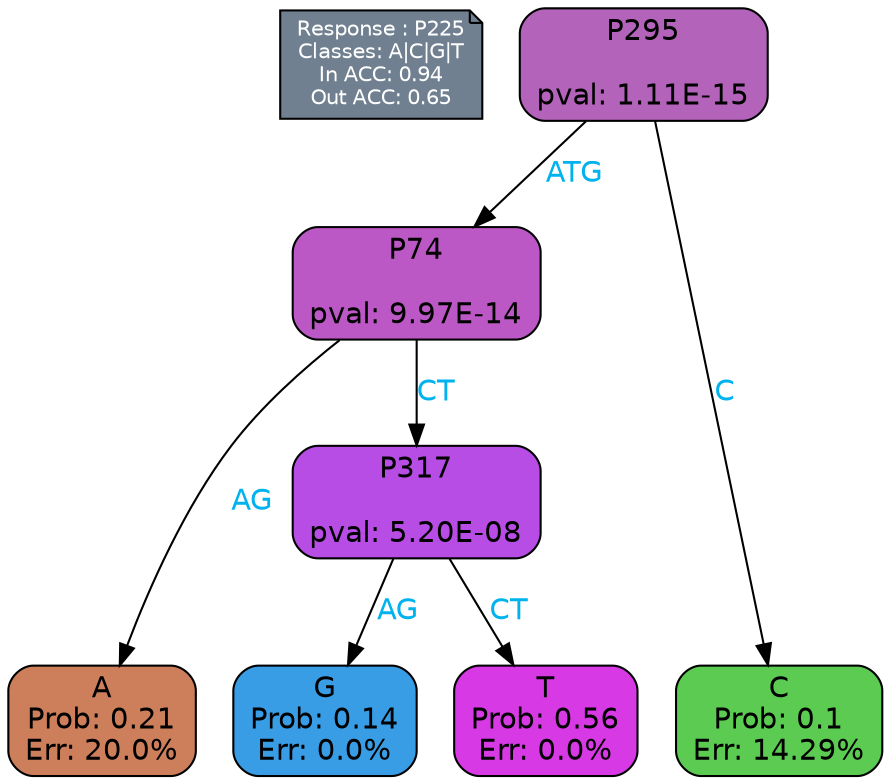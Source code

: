 digraph Tree {
node [shape=box, style="filled, rounded", color="black", fontname=helvetica] ;
graph [ranksep=equally, splines=polylines, bgcolor=transparent, dpi=600] ;
edge [fontname=helvetica] ;
LEGEND [label="Response : P225
Classes: A|C|G|T
In ACC: 0.94
Out ACC: 0.65
",shape=note,align=left,style=filled,fillcolor="slategray",fontcolor="white",fontsize=10];1 [label="P295

pval: 1.11E-15", fillcolor="#b364ba"] ;
2 [label="P74

pval: 9.97E-14", fillcolor="#bc58c5"] ;
3 [label="A
Prob: 0.21
Err: 20.0%", fillcolor="#cd7f5b"] ;
4 [label="P317

pval: 5.20E-08", fillcolor="#b74de5"] ;
5 [label="G
Prob: 0.14
Err: 0.0%", fillcolor="#399de5"] ;
6 [label="T
Prob: 0.56
Err: 0.0%", fillcolor="#d739e5"] ;
7 [label="C
Prob: 0.1
Err: 14.29%", fillcolor="#5bcc51"] ;
1 -> 2 [label="ATG",fontcolor=deepskyblue2] ;
1 -> 7 [label="C",fontcolor=deepskyblue2] ;
2 -> 3 [label="AG",fontcolor=deepskyblue2] ;
2 -> 4 [label="CT",fontcolor=deepskyblue2] ;
4 -> 5 [label="AG",fontcolor=deepskyblue2] ;
4 -> 6 [label="CT",fontcolor=deepskyblue2] ;
{rank = same; 3;5;6;7;}{rank = same; LEGEND;1;}}